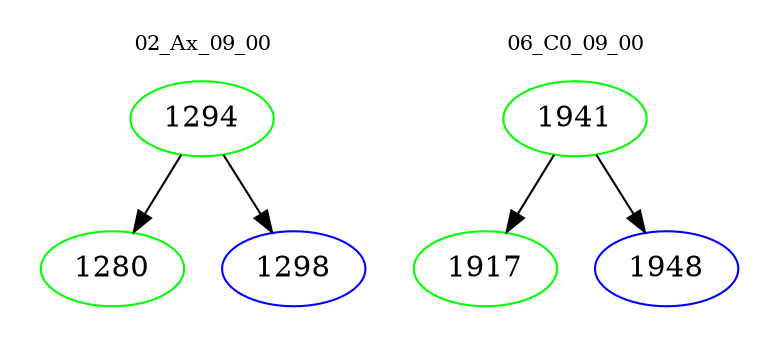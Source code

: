 digraph{
subgraph cluster_0 {
color = white
label = "02_Ax_09_00";
fontsize=10;
T0_1294 [label="1294", color="green"]
T0_1294 -> T0_1280 [color="black"]
T0_1280 [label="1280", color="green"]
T0_1294 -> T0_1298 [color="black"]
T0_1298 [label="1298", color="blue"]
}
subgraph cluster_1 {
color = white
label = "06_C0_09_00";
fontsize=10;
T1_1941 [label="1941", color="green"]
T1_1941 -> T1_1917 [color="black"]
T1_1917 [label="1917", color="green"]
T1_1941 -> T1_1948 [color="black"]
T1_1948 [label="1948", color="blue"]
}
}
